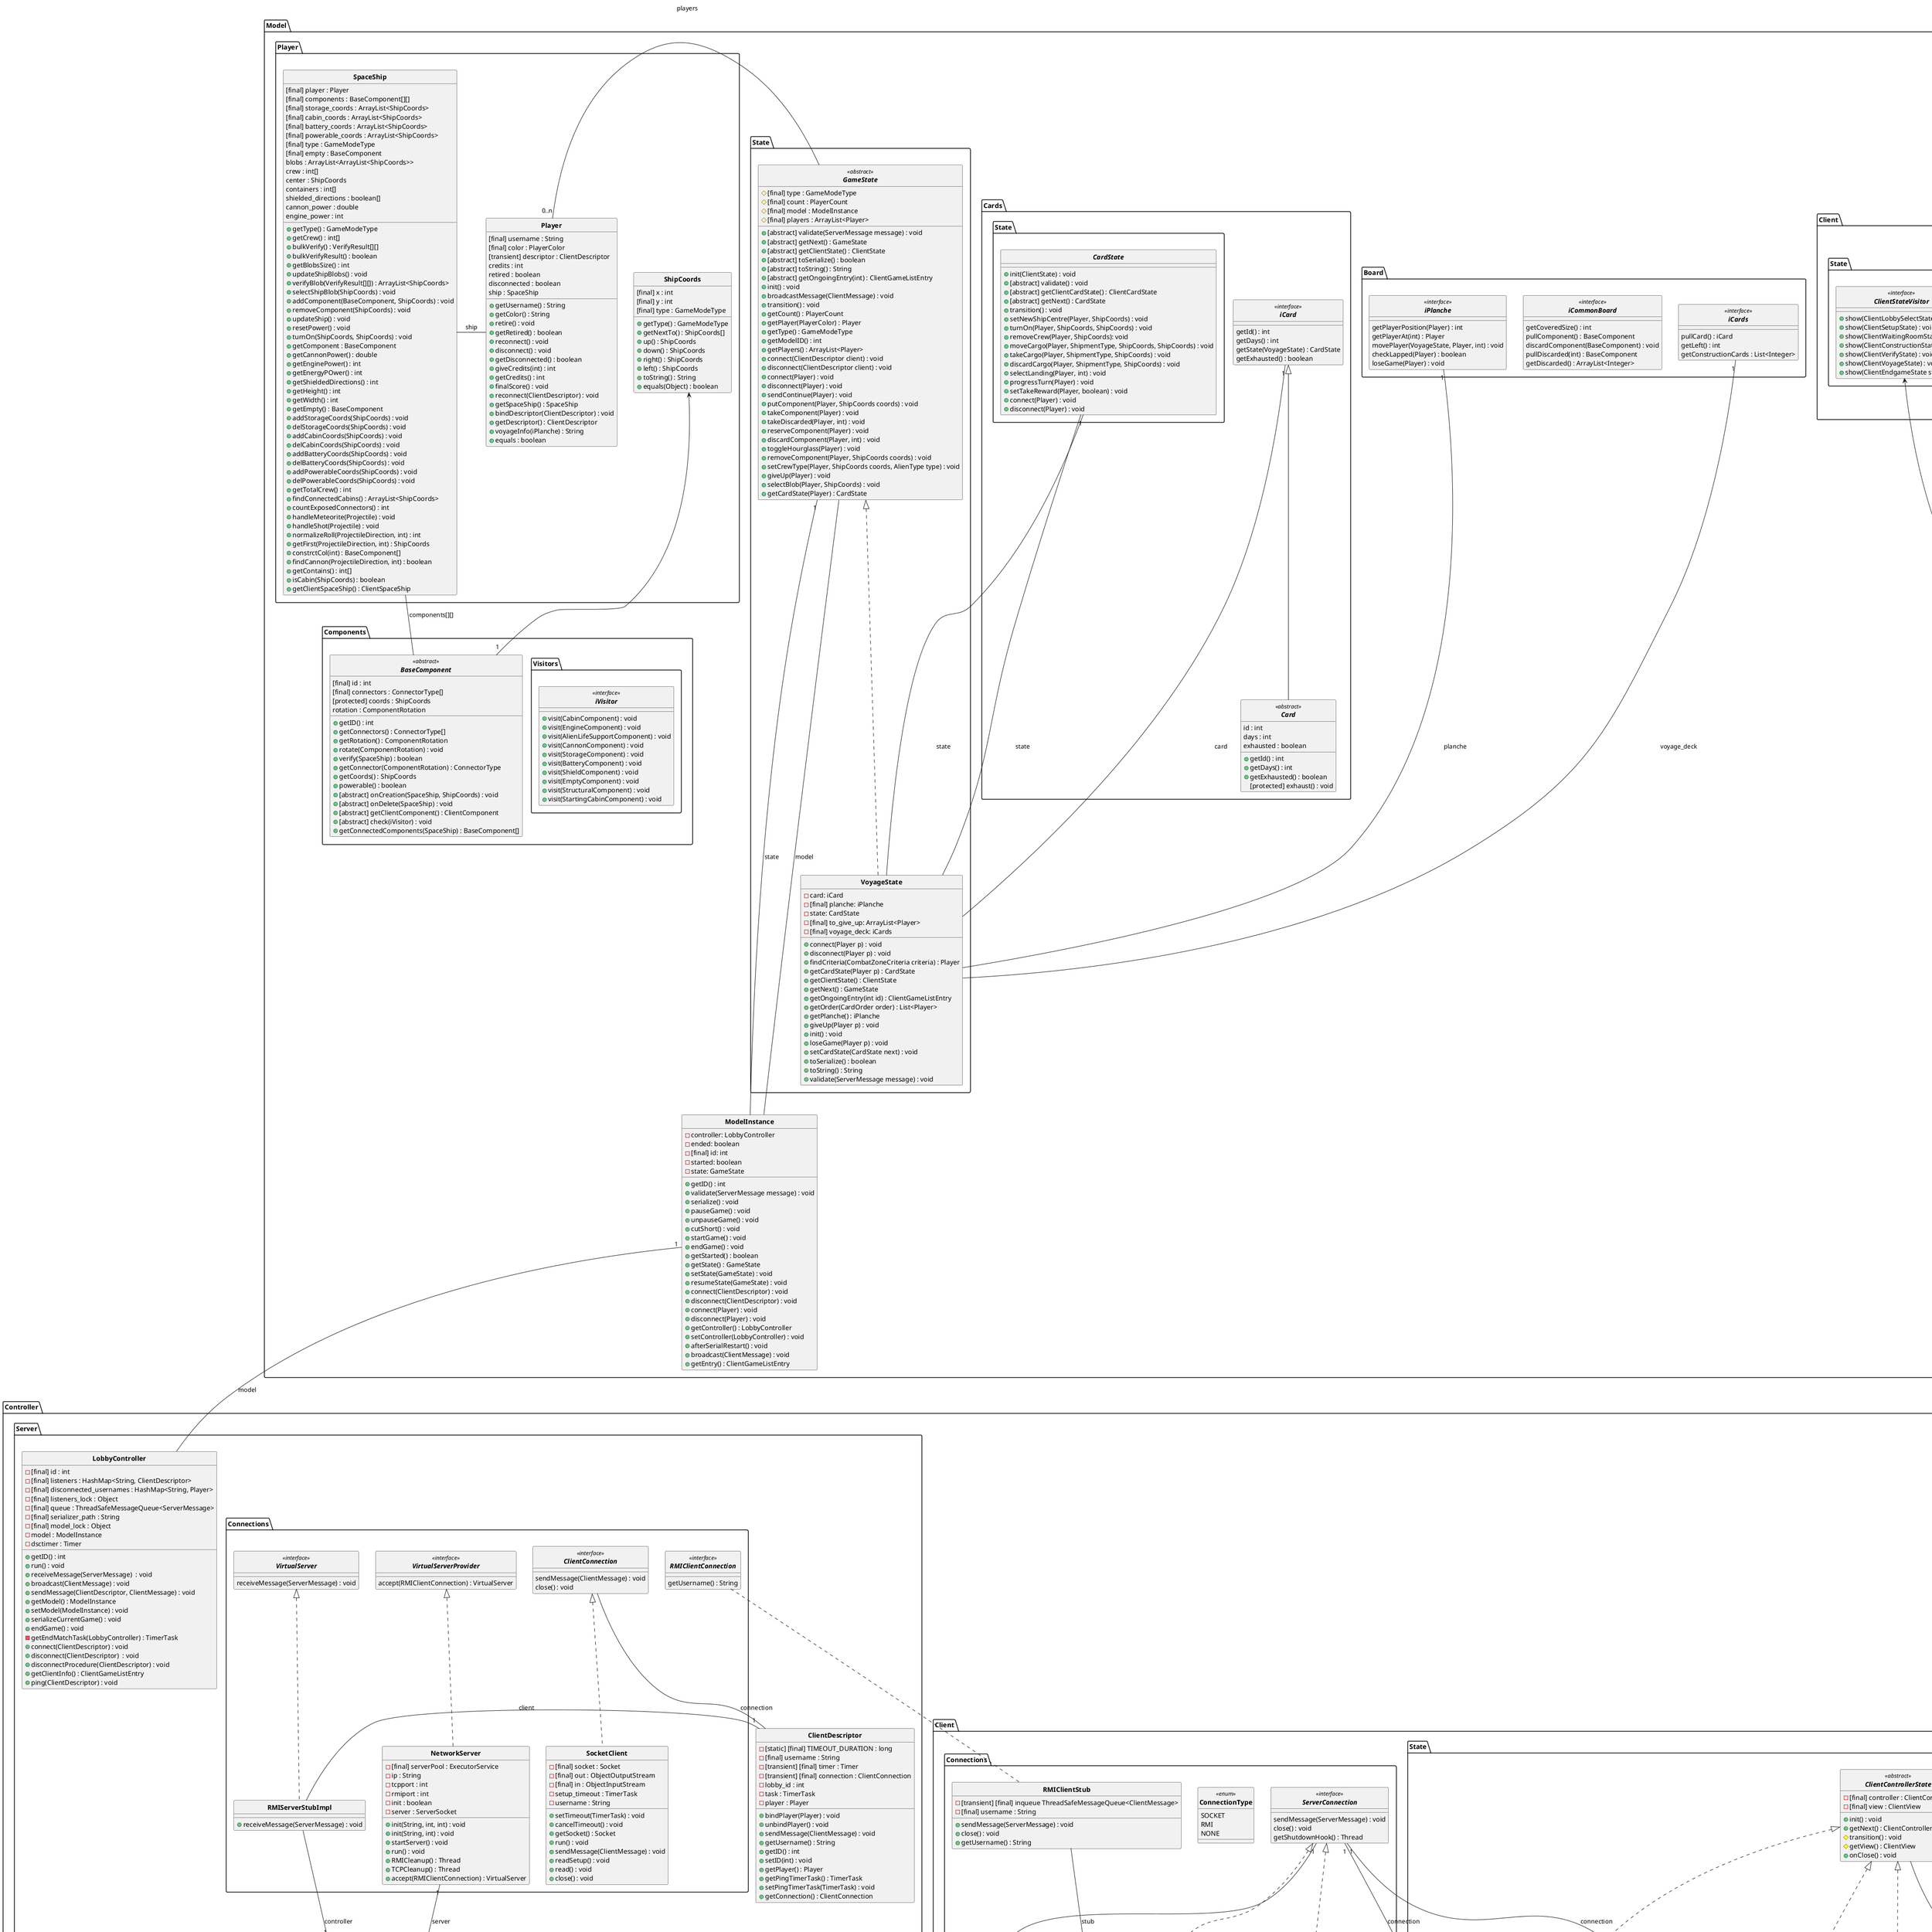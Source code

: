 @startuml uml_highlevel
hide circle
skinparam classFontStyle bold
skinparam groupInheritance 1
set separator ::
skinparam classAttributeIconSize 12

package Model {

    package Cards {

        package State {

            Model::State::VoyageState --d-- CardState:state
            abstract CardState {
                {method} + init(ClientState) : void
                {method} + [abstract] validate() : void
                {method} + [abstract] getClientCardState() : ClientCardState
                {method} + [abstract] getNext() : CardState
                {method} + transition() : void
                {method} + setNewShipCentre(Player, ShipCoords) : void
                {method} + turnOn(Player, ShipCoords, ShipCoords) : void
                {method} + removeCrew(Player, ShipCoords): void
                {method} + moveCargo(Player, ShipmentType, ShipCoords, ShipCoords) : void
                {method} + takeCargo(Player, ShipmentType, ShipCoords) : void
                {method} + discardCargo(Player, ShipmentType, ShipCoords) : void
                {method} + selectLanding(Player, int) : void
                {method} + progressTurn(Player) : void
                {method} + setTakeReward(Player, boolean) : void
                {method} + connect(Player) : void
                {method} + disconnect(Player) : void
            }

        }

        interface iCard <<interface>> {
            {method} getId() : int
            {method} getDays() : int
            {method} getState(VoyageState) : CardState
            {method} getExhausted() : boolean
        }

        iCard^--Card
        abstract Card <<abstract>> {
            {field} id : int
            {field} days : int
            {field} exhausted : boolean
            {method} + getId() : int
            {method} + getDays() : int
            {method} + getExhausted() : boolean
            {method} [protected] exhaust() : void
        }

    }

    package Board {

        interface iCards <<interface>> {
            {method} pullCard() : iCard
            {method} getLeft() : int
            {method} getConstructionCards : List<Integer>
        }

        interface iCommonBoard <<interface>> {
            {method} getCoveredSize() : int
            {method} pullComponent() : BaseComponent
            {method} discardComponent(BaseComponent) : void
            {method} pullDiscarded(int) : BaseComponent
            {method} getDiscarded() : ArrayList<Integer>
        }

        interface iPlanche <<interface>> {
            {method} getPlayerPosition(Player) : int
            {method} getPlayerAt(int) : Player
            {method} movePlayer(VoyageState, Player, int) : void
            {method} checkLapped(Player) : boolean
            {method} loseGame(Player) : void
        }

    }

    package Components {
        
        package Visitors {

            interface iVisitor <<interface>> {
                {method} + visit(CabinComponent) : void
                {method} + visit(EngineComponent) : void
                {method} + visit(AlienLifeSupportComponent) : void
                {method} + visit(CannonComponent) : void
                {method} + visit(StorageComponent) : void
                {method} + visit(BatteryComponent) : void
                {method} + visit(ShieldComponent) : void
                {method} + visit(EmptyComponent) : void
                {method} + visit(StructuralComponent) : void
                {method} + visit(StartingCabinComponent) : void
            }
        
        }

        abstract BaseComponent <<abstract>> {
            {field} [final] id : int
            {field} [final] connectors : ConnectorType[]
            {field} [protected] coords : ShipCoords
            {field} rotation : ComponentRotation
            {method} + getID() : int
            {method} + getConnectors() : ConnectorType[]
            {method} + getRotation() : ComponentRotation
            {method} + rotate(ComponentRotation) : void
            {method} + verify(SpaceShip) : boolean
            {method} + getConnector(ComponentRotation) : ConnectorType
            {method} + getCoords() : ShipCoords
            {method} + powerable() : boolean
            {method} + [abstract] onCreation(SpaceShip, ShipCoords) : void
            {method} + [abstract] onDelete(SpaceShip) : void
            {method} + [abstract] getClientComponent() : ClientComponent
            {method} + [abstract] check(iVisitor) : void
            {method} + getConnectedComponents(SpaceShip) : BaseComponent[]
        }

    }

    package Player {

        SpaceShip - Player:ship
        class Player {
            {field} [final] username : String
            {field} [final] color : PlayerColor
            {field} [transient] descriptor : ClientDescriptor
            {field} credits : int
            {field} retired : boolean
            {field} disconnected : boolean
            {field} ship : SpaceShip
            {method} + getUsername() : String
            {method} + getColor() : String
            {method} + retire() : void
            {method} + getRetired() : boolean
            {method} + reconnect() : void
            {method} + disconnect() : void
            {method} + getDisconnected() : boolean
            {method} + giveCredits(int) : int
            {method} + getCredits() : int
            {method} + finalScore() : void
            {method} + reconnect(ClientDescriptor) : void
            {method} + getSpaceShip() : SpaceShip
            {method} + bindDescriptor(ClientDescriptor) : void
            {method} + getDescriptor() : ClientDescriptor
            {method} + voyageInfo(iPlanche) : String
            {method} + equals : boolean
        }


        BaseComponent -u- SpaceShip:"components[][]"
        class SpaceShip {
            {field} [final] player : Player
            {field} [final] components : BaseComponent[][]
            {field} [final] storage_coords : ArrayList<ShipCoords>
            {field} [final] cabin_coords : ArrayList<ShipCoords>
            {field} [final] battery_coords : ArrayList<ShipCoords>
            {field} [final] powerable_coords : ArrayList<ShipCoords>
            {field} [final] type : GameModeType
            {field} [final] empty : BaseComponent
            {field} blobs : ArrayList<ArrayList<ShipCoords>>
            {field} crew : int[]
            {field} center : ShipCoords
            {field} containers : int[]
            {field} shielded_directions : boolean[]
            {field} cannon_power : double
            {field} engine_power : int
            {method} + getType() : GameModeType
            {method} + getCrew() : int[]
            {method} + bulkVerify() : VerifyResult[][]
            {method} + bulkVerifyResult() : boolean
            {method} + getBlobsSize() : int
            {method} + updateShipBlobs() : void
            {method} + verifyBlob(VerifyResult[][]) : ArrayList<ShipCoords>
            {method} + selectShipBlob(ShipCoords) : void
            {method} + addComponent(BaseComponent, ShipCoords) : void
            {method} + removeComponent(ShipCoords) : void
            {method} + updateShip() : void
            {method} + resetPower() : void
            {method} + turnOn(ShipCoords, ShipCoords) : void
            {method} + getComponent : BaseComponent
            {method} + getCannonPower() : double
            {method} + getEnginePower() : int
            {method} + getEnergyPOwer() : int
            {method} + getShieldedDirections() : int
            {method} + getHeight() : int
            {method} + getWidth() : int
            {method} + getEmpty() : BaseComponent
            {method} + addStorageCoords(ShipCoords) : void
            {method} + delStorageCoords(ShipCoords) : void
            {method} + addCabinCoords(ShipCoords) : void
            {method} + delCabinCoords(ShipCoords) : void
            {method} + addBatteryCoords(ShipCoords) : void
            {method} + delBatteryCoords(ShipCoords) : void
            {method} + addPowerableCoords(ShipCoords) : void
            {method} + delPowerableCoords(ShipCoords) : void
            {method} + getTotalCrew() : int
            {method} + findConnectedCabins() : ArrayList<ShipCoords>
            {method} + countExposedConnectors() : int
            {method} + handleMeteorite(Projectile) : void
            {method} + handleShot(Projectile) : void
            {method} + normalizeRoll(ProjectileDirection, int) : int
            {method} + getFirst(ProjectileDirection, int) : ShipCoords
            {method} + constrctCol(int) : BaseComponent[]
            {method} + findCannon(ProjectileDirection, int) : boolean
            {method} + getContains() : int[]
            {method} + isCabin(ShipCoords) : boolean
            {method} + getClientSpaceShip() : ClientSpaceShip
        }

        ShipCoords <-- "1" Model::Components::BaseComponent
        class ShipCoords{
            {field} [final] x : int
            {field} [final] y : int
            {field} [final] type : GameModeType
            {method} + getType() : GameModeType
            {method} + getNextTo() : ShipCoords[]
            {method} + up() : ShipCoords
            {method} + down() : ShipCoords
            {method} + right() : ShipCoords
            {method} + left() : ShipCoords
            {method} + toString() : String
            {method} + equals(Object) : boolean
        }

    }

    package State {
        
        Model::Player::Player "0..n" --r-- GameState:players
        Model::ModelInstance -d- GameState:model
        abstract GameState <<abstract>> {
            {field} # [final] type : GameModeType
            {field} # [final] count : PlayerCount
            {field} # [final] model : ModelInstance
            {field} # [final] players : ArrayList<Player>
            {method} + [abstract] validate(ServerMessage message) : void
            {method} + [abstract] getNext() : GameState 
            {method} + [abstract] getClientState() : ClientState
            {method} + [abstract] toSerialize() : boolean
            {method} + [abstract] toString() : String
            {method} + [abstract] getOngoingEntry(int) : ClientGameListEntry
            {method} + init() : void
            {method} + broadcastMessage(ClientMessage) : void
            {method} + transition() : void
            {method} + getCount() : PlayerCount
            {method} + getPlayer(PlayerColor) : Player
            {method} + getType() : GameModeType
            {method} + getModelID() : int
            {method} + getPlayers() : ArrayList<Player>
            {method} + connect(ClientDescriptor client) : void
            {method} + disconnect(ClientDescriptor client) : void
            {method} + connect(Player) : void
            {method} + disconnect(Player) : void
            {method} + sendContinue(Player) : void
            {method} + putComponent(Player, ShipCoords coords) : void
            {method} + takeComponent(Player) : void
            {method} + takeDiscarded(Player, int) : void
            {method} + reserveComponent(Player) : void
            {method} + discardComponent(Player, int) : void
            {method} + toggleHourglass(Player) : void
            {method} + removeComponent(Player, ShipCoords coords) : void
            {method} + setCrewType(Player, ShipCoords coords, AlienType type) : void
            {method} + giveUp(Player) : void
            {method} + selectBlob(Player, ShipCoords) : void
            {method} + getCardState(Player) : CardState
        }

        GameState ^... VoyageState
        iPlanche "1" --- VoyageState:planche
        iCards "1" --- VoyageState:voyage_deck
        iCard "1" --- VoyageState:card
        CardState "1" --- VoyageState:state
        class VoyageState {
            {field} - card: iCard
            {field} - [final] planche: iPlanche
            {field} - state: CardState
            {field} - [final] to_give_up: ArrayList<Player>
            {field} - [final] voyage_deck: iCards
            {method} + connect(Player p) : void
            {method} + disconnect(Player p) : void
            {method} + findCriteria(CombatZoneCriteria criteria) : Player
            {method} + getCardState(Player p) : CardState
            {method} + getClientState() : ClientState
            {method} + getNext() : GameState
            {method} + getOngoingEntry(int id) : ClientGameListEntry
            {method} + getOrder(CardOrder order) : List<Player>
            {method} + getPlanche() : iPlanche
            {method} + giveUp(Player p) : void
            {method} + init() : void
            {method} + loseGame(Player p) : void
            {method} + setCardState(CardState next) : void
            {method} + toSerialize() : boolean
            {method} + toString() : String
            {method} + validate(ServerMessage message) : void
        }
        
    }


    State::GameState "1" ---- ModelInstance:state 
    class ModelInstance {
        {field} - controller: LobbyController
        {field} - ended: boolean
        {field} - [final] id: int
        {field} - started: boolean
        {field} - state: GameState
        {method} + getID() : int
        {method} + validate(ServerMessage message) : void
        {method} + serialize() : void
        {method} + pauseGame() : void
        {method} + unpauseGame() : void
        {method} + cutShort() : void
        {method} + startGame() : void
        {method} + endGame() : void
        {method} + getStarted() : boolean
        {method} + getState() : GameState
        {method} + setState(GameState) : void
        {method} + resumeState(GameState) : void
        {method} + connect(ClientDescriptor) : void
        {method} + disconnect(ClientDescriptor) : void
        {method} + connect(Player) : void
        {method} + disconnect(Player) : void
        {method} + getController() : LobbyController 
        {method} + setController(LobbyController) : void 
        {method} + afterSerialRestart() : void
        {method} + broadcast(ClientMessage) : void
        {method} + getEntry() : ClientGameListEntry
    }

    package Client {
        
        package Card {
            
            interface ClientCardState <<interface>> {
                {method} showCardState(ClientCardStateVisitor) : void
            }

            interface ClientCardStateVisitor <<interface>> { 
                {method} + show(ClientAwaitConfirmCardStateDecorator) : void
                {method} + show(ClientBaseCardState) : void
                {method} + show(ClientCargoPenaltyCardStateDecorator) : void
                {method} + show(ClientCargoRewardCardStateDecorator) : void
                {method} + show(ClientCombatZoneIndexCardStateDecorator) : void
                {method} + show(ClientCreditsRewardCardStateDecorator) : void
                {method} + show(ClientCrewPenaltyCardStateDecorator) : void
                {method} + show(ClientLandingCardStateDecorator) : void
                {method} + show(ClientMeteoriteCardStateDecorator) : void
                {method} + show(ClientNewCenterCardStateDecorator) : void
                {method} + show(ClientProjectileCardStateDecorator) : void
                {method} + show(ClientEnemyCardStateDecorator) : void
            }
        
        }
        
        package Components {
            
            interface ClientComponent <<interface>> {
                {method} + showComponent(ClientComponentVisitor) : void
            }

            interface ClientComponentVisitor <<interface>> {
                {method} + show(ClientBaseComponent) : void
                {method} + show(ClientEmptyComponent) : void
                {method} + show(ClientBatteryComponentDecorator) : void
                {method} + show(ClientBrokenVerifyComponentDecorator) : void
                {method} + show(ClientCabinComponentDecorator) : void
                {method} + show(ClientCannonComponentDecorator) : void
                {method} + show(ClientEngineComponentDecorator) : void
                {method} + show(ClientLifeSupportComponentDecorator) : void
                {method} + show(ClientPoweredComponentDecorator) : void
                {method} + show(ClientShieldComponentDecorator) : void
                {method} + show(ClientShipmentsComponentDecorator) : void
            }

        }

        package State {
        

            interface ClientState <<interface>> {
                {method} + sendToView(ClientStateVisitor) : void
            }

            interface ClientStateVisitor <<interface>> {
                {method} + show(ClientLobbySelectState) : void
                {method} + show(ClientSetupState) : void
                {method} + show(ClientWaitingRoomState) : void
                {method} + show(ClientConstructionState) : void
                {method} + show(ClientVerifyState) : void
                {method} + show(ClientVoyageState) : void
                {method} + show(ClientEndgameState state) : void
            }
        }

    }

}

package Controller {

    package Client {

        package Connections {

            enum ConnectionType <<enum>> {
                SOCKET
                RMI
                NONE
            }

            interface ServerConnection <<interface>> {
                {method} sendMessage(ServerMessage) : void
                {method} close() : void
                {method} getShutdownHook() : Thread
            }

            ServerConnection ^.. SocketConnection
            class SocketConnection {
                {field} - [final] inqueue : ThreadSafeMessageQueue<ClientMessage)
                {field} - [final] socket : Socket
                {field} - [final] out : ObjectOutputStream
                {field} - [final] in : ObjectInputStream
                {method} + run() : void
                {method} + sendMessage(ServerMessage) : void
                {method} + close() : void
                {method} + getShutdownHook() : Thread
            }

            ServerConnection ^.. RMIConnection
            RMIClientStub -d- RMIConnection:stub

            class RMIConnection {
                {field} - [final] stub : RMIClientStub
                {field} - [final] server : VirtualServer
                {method} + sendMessage(ServerMessage) : void
                {method} + close() : void
                {method} + getShutdownHook() : Thread
            }

            class RMIClientStub {
                {field} - [transient] [final] inqueue ThreadSafeMessageQueue<ClientMessage>
                {field} - [final] username : String
                {method} + sendMessage(ServerMessage) : void
                {method} + close() : void
                {method} + getUsername() : String
            }

        }

        package State {
            
            Controller::Client::ClientController "1" -- ClientControllerState:controller
            ::View::ClientView --r-- ClientControllerState:view
            abstract ClientControllerState <<abstract>> {
                {field} - [final] controller : ClientController
                {field} - [final] view : ClientView
                {method} + init() : void
                {method} + getNext() : ClientControllerState
                {method} # transition() : void
                {method} # getView() : ClientView
                {method} + onClose() : void
            }

            ClientControllerState ^.. ConnectedState
            Controller::Client::Connections::ServerConnection "1" -r- ConnectedState:connection
            class ConnectedState {
                {field} - [final] connection : ServerConnection
                {field} - [final] outqueue : ThreadSafeMessageQueue<ServerMessage>
                {field} - [final] username : String
                {field} - [final] consumer_thread : Thread
                {field} - [final] sender_thread : Thread
                {field} - [final] shutdown_hook : Thread
                {field} - [final] pingtimer : Timer
                {method} + init() : void
                {method} + getNext() : ClientControllerState
                {method} + onClose() : void
                {method} + sendMessage(ServerMessage) : void
                {method} + disconnect() : void
                {method} + getView() : ClientView
                {method} + getUsername() : String
                {method} + showTextMessage(String) : void
                {method} - startPingTask() : void
                {method} - stopPingTask() : void
                {method} - getPingTask(ConnectedState) : TimerTask
                {method} - ping() : void
                {method} - getShutdownHook() : Thread
            }

            ClientControllerState ^.. ConnectingState
            Controller::Client::Connections::ServerConnection "1" -- ConnectingState:connection
            class ConnectingState {
                {field} - [final] username : String
                {field} - connection : ServerConnection
                {field} - inqueue : ThreadSafeMessageQueue<ServerMessage>
                {method} + init() : void
                {method} + getController() : ClientController
                {method} + getNext() : ClientControllerState
                {method} + connect(String, int, ConnectionType) : void
            }

            ClientControllerState ^.. TitleScreenState
            class TitleScreenState {
                {field} - username : String
                {method} + init() : void
                {method} + getNext() : ClientControllerState
                {method} + setUsername(String) : void
                {method} + exit() : void
                {method} + validateUsername(String) : boolean
            }
        
        }

        View::ClientView -r- ClientController:view
        Controller::Client::State::ClientControllerState "1" -- ClientController:state
        class ClientController {
            {field} - state : ClientControllerState
            {field} - view : ClientView
            {field} - [final] closed : boolean
            {method} + getState() : ClientControllerState
            {method} + setState(ClientControllerState) : void
            {method} + close() : void
            {method} + getClosed() : boolean
            {method} + reset() : void
        }

        Controller::Client::State::ConnectedState "1" -- ConsumerThread:state
        class ConsumerThread {
            {field} - [final] state : ConnectedState
            {field} - [final] inqueue : ThreadSafeMessageQueue<ClientMessage>
            {method} + run() : void
        }

        Controller::Client::Connections::ServerConnection "1" -- SenderThread:connection
        Controller::Client::State::ConnectedState "1" -- SenderThread:state
        class SenderThread {
            {field} - [final] connection : ServerConnection
            {field} - [final] state : ConnectedState
            {field} - [final] outqueue : ThreadSafeMessageQueue<ServerMessage>
            {method} + run() : void
        }

    }

    package Server{

        package Connections {

            interface ClientConnection <<interface>> {
                {method} sendMessage(ClientMessage) : void
                {method} close() : void
            }

            RMIClientConnection .. RMIClientStub
            interface RMIClientConnection <<interface>> {
                {method} getUsername() : String
            }

            interface VirtualServerProvider <<interface>> {
                {method} accept(RMIClientConnection) : VirtualServer
            }

            interface VirtualServer <<interface>> {
                {method} receiveMessage(ServerMessage) : void
            }

            VirtualServerProvider ^.. NetworkServer
            class NetworkServer {
                {field} - [final] serverPool : ExecutorService
                {field} - ip : String
                {field} - tcpport : int
                {field} - rmiport : int
                {field} - init : boolean
                {field} - server : ServerSocket
                {method} + init(String, int, int) : void
                {method} + init(String, int) : void
                {method} + startServer() : void
                {method} + run() : void
                {method} + RMICleanup() : Thread
                {method} + TCPCleanup() : Thread
                {method} + accept(RMIClientConnection) : VirtualServer
            }

            VirtualServer ^.. RMIServerStubImpl
            Controller::Server::MainServerController "1" -- RMIServerStubImpl:controller
            Controller::Server::ClientDescriptor "1" -- RMIServerStubImpl:client
            class RMIServerStubImpl {
                {method} + receiveMessage(ServerMessage) : void
            }

            ClientConnection ^.. SocketClient
            class SocketClient {
                {field} - [final] socket : Socket
                {field} - [final] out : ObjectOutputStream
                {field} - [final] in : ObjectInputStream
                {field} - setup_timeout : TimerTask
                {field} - username : String
                {method} + setTimeout(TimerTask) : void
                {method} + cancelTimeout() : void
                {method} + getSocket() : Socket
                {method} + run() : void
                {method} + sendMessage(ClientMessage) : void
                {method} + readSetup() : void
                {method} + read() : void
                {method} + close() : void
            }

        }


        Controller::Server::MainServerController "static" --d-- MainServerController:instance
        Controller::Server::Connections::NetworkServer "1" -- MainServerController:server
        class MainServerController <<singleton>> {
            {field} - [final] server : NetworkServer
            {field} - [final] all_listeners : HashMap<String, ClientDescriptor> 
            {field} - [final] lob_listeners : HashMap<String, ClientDescriptor> 
            {field} - [final] stp_listeners : HashMap<String, ClientDescriptor> 
            {field} - [final] disconnected : HashMap<String, Integer> 
            {field} - [final] to_setup_tcp : List<SocketClient> 
            {field} - [final] listeners_lock : Object 
            {field} - [final] queue : ThreadSafeMessageQueue<ServerMessage> 
            {field} - [final] lobbies_lock : Object 
            {field} - [final] saved_lock : Object 
            {field} - [final] lobbies : HashMap<Integer, LobbyController> 
            {field} - [final] saved : HashMap<Integer, ModelInstance>
            {field} - init : boolean
            {field} - next_id : int
            {method} + [static] getInstance() : MainServerController
            {method} + [static] reset() : void
            {method} + init(String, int, int) : void
            {method} + run() : void
            {method} + receiveMessage(ServerMessage) : void
            {method} + broadcast(ClientMessage) : void
            {method} + sendMessage(ClientDescriptor, ClientMessage) : void
            {method} + getDescriptor(String) : ClientDescriptor
            {method} + connectListener(SocketClient) : void
            {method} + setupSocketListener(SocketClient, String) : void
            {method} + connectListener(RMIClientConnection) : ClientDescriptor 
            {method} + getStub(ClientDescriptor) : VirtualServer
            {method} - validateUsername(String) : boolean 
            {method} + connect(ClientDescriptor) : void
            {method} + disconnect(ClientDescriptor) : void
            {method} + addDisconnected(String, int) : void
            {method} + removeDisconnected(String) : void
            {method} + ping(ClientDescriptor) : void
            {method} - TCPTimeoutTask(MainServerController, SocketClient) : TimerTask
            {method} - timeoutTask(MainServerController, ClientDescriptor) : TimerTask
            {method} + getNext() : int
            {method} + updateUnfinishedList() : void
            {method} + enterSetup(ClientDescriptor) : void
            {method} + leaveSetup(ClientDescriptor) : void
            {method} + openNewRoom(ClientDescriptor, GameModeType, PlayerCount) : void
            {method} + openUnfinished(ClientDescriptor, int) : void
            {method} + lobbyCloseCleanup(int) : void
            {method} + connectToLobby(ClientDescriptor, int) : void
            {method} + notifyLobbyListeners() : void
            {method} + getLobbyList() : ArrayList<ClientGameListEntry> 
            {method} + joinFromClosedLobby(ClientDescriptor) : void
        }

        Model::ModelInstance "1" -- LobbyController:model
        class LobbyController {
            {field} - [final] id : int
            {field} - [final] listeners : HashMap<String, ClientDescriptor>
            {field} - [final] disconnected_usernames : HashMap<String, Player>
            {field} - [final] listeners_lock : Object
            {field} - [final] queue : ThreadSafeMessageQueue<ServerMessage> 
            {field} - [final] serializer_path : String
            {field} - [final] model_lock : Object
            {field} - model : ModelInstance
            {field} - dsctimer : Timer
            {method} + getID() : int
            {method} + run() : void
            {method} + receiveMessage(ServerMessage)  : void
            {method} + broadcast(ClientMessage) : void
            {method} + sendMessage(ClientDescriptor, ClientMessage) : void
            {method} + getModel() : ModelInstance
            {method} + setModel(ModelInstance) : void
            {method} + serializeCurrentGame() : void
            {method} + endGame() : void
            {method} - getEndMatchTask(LobbyController) : TimerTask
            {method} + connect(ClientDescriptor) : void
            {method} + disconnect(ClientDescriptor)  : void
            {method} + disconnectProcedure(ClientDescriptor) : void
            {method} + getClientInfo() : ClientGameListEntry
            {method} + ping(ClientDescriptor) : void
        }

        ClientConnection -- ClientDescriptor:connection
        class ClientDescriptor {
            {field} - [static] [final] TIMEOUT_DURATION : long
            {field} - [final] username : String
            {field} - [transient] [final] timer : Timer
            {field} - [transient] [final] connection : ClientConnection
            {field} - lobby_id : int
            {field} - task : TimerTask
            {field} - player : Player
            {method} + bindPlayer(Player) : void
            {method} + unbindPlayer() : void
            {method} + sendMessage(ClientMessage) : void
            {method} + getUsername() : String
            {method} + getID() : int
            {method} + setID(int) : void
            {method} + getPlayer() : Player
            {method} + getPingTimerTask() : TimerTask
            {method} + setPingTimerTask(TimerTask) : void
            {method} + getConnection() : ClientConnection
        }

    }

}

package Message {

    interface Message <<interface, serializable>>

    Message ^-d- ServerMessage::ServerMessage
    package ServerMessage{
        abstract ServerMessage <<abstract>> {
            {field} # [transient] descriptor : ClientDescriptor
            {method} + getDescriptor() : ClientDescriptor
            {method} + setDescriptor(ClientDescriptor) : void
            {method} + [abstract] receive(MainServerController) : void
            {method} + receive(LobbyController) : void
            {method} + receive(ModelInstance) : void
            {method} + receive(GameState) : void
            {method} + receive(CardState) : void
        }

    }

    Message ^-- ClientMessage::ClientMessage
    package ClientMessage {

        abstract ClientMessage <<abstract>> {
            {method} + [abstract] receive(ConnectedState) : void
        }

    }
    
}

package View {

    Model::Client::State::ClientStateVisitor <--d-- ClientView
    interface ClientView <<interface>> {
        {method} + show(TitleScreenState) : void
	    {method} + show(ConnectingState) : void
	    {method} + showTextMessage(String) : void
	    {method} + setClientState(ClientState) : void
	    {method} + connect(ConnectedState) : void
	    {method} + disconnect() : void
    }

}

@enduml

'⠀⠀⠀⠀⠀⠀⠀⠀⠀⠀⢀⣤⣤⡀⠀⠀⠀⠀⠀⠀⠀⠀⠀⠀⠀⠀⠀⠀⣀⣀⡀⠀⠀⠀⠀⠀⠀⠀⠀⠀⠀⠀
'⠀⠀⠀⠀⠀⠀⠀⠀⠀⢀⣾⣿⣿⣿⡀⠀⠀⠀⠀⠀⠀⠀⠀⠀⠀⠀⠀⣼⣿⣿⣿⡄⠀⠀⠀⠀⠀⠀⠀⠀⠀⠀
'⠀⠀⠀⠀⠀⠀⠀⠀⢀⣾⣿⣿⣿⣿⣷⠀⠀⠀⠀⠀⠀⠀⠀⠀⠀⠀⣼⣿⣿⣿⣿⣿⡀⠀⠀⠀⠀⠀⠀⠀⠀⠀
'⠀⠀⠀⠀⠀⠀⠀⠀⣾⣿⣿⣿⣿⣿⣿⣧⠀⠀⠀⠀⠀⠀⠀⠀⠀⢰⣿⣿⣿⣿⣿⣿⣧⠀⠀⠀⠀⠀⠀⠀⠀⠀
'⠀⠀⠀⠀⠀⠀⠀⣼⣿⣿⣿⣿⣿⣿⣿⣿⣇⠀⠀⠀⠀⠀⠀⠀⢀⣿⣿⣿⣿⣿⣿⣿⣿⡆⠀⠀⠀⠀⠀⠀⠀⠀
'⠀⠀⠀⠀⠀⠀⢰⣿⣿⣿⣿⣿⣿⣿⣿⣿⣿⡄⠀⠀⠀⠀⠀⠀⣼⣿⣿⣿⣿⣿⣿⣿⣿⣷⠀⠀⠀⠀⠀⠀⠀⠀
'⠀⠀⠀⠀⠀⢀⣿⣿⣿⣿⣿⣿⣿⣿⣿⣿⣿⣧⠀⠀⠀⠀⠀⢰⣿⣿⣿⣿⣿⣿⣿⣿⣿⣿⡇⠀⠀⠀⠀⠀⠀⠀
'⠀⠀⠀⠀⠀⢸⣿⣿⣿⣿⣿⣿⣿⣿⣿⣿⣿⣿⡄⠀⠀⠀⢀⣾⣿⣿⣿⣿⣿⣿⣿⣿⣿⣿⣇⠀⠀⠀⠀⠀⠀⠀
'⠀⠀⠀⠀⠀⣿⣿⣿⣿⣿⣿⣿⣿⣿⣿⣿⣿⣿⣿⣿⣿⣿⣿⣿⣿⣿⣿⣿⣿⣿⣿⣿⣿⣿⣿⠀⠀⠀⠀⠀⠀⠀
'⠀⠀⠀⠀⢀⣿⣿⣿⣿⣿⣿⣿⣿⣿⣿⣿⣿⣿⣿⣿⣿⣿⣿⣿⣿⣿⣿⣿⣿⣿⣿⣿⣿⣿⣿⠀⠀⠀⠀⠀⠀⠀
'⠀⠀⠀⠀⢸⣿⣿⣿⣿⣿⣿⣿⣿⣿⣿⣿⣿⣿⣿⣿⣿⣿⣿⣿⣿⣿⣿⣿⣿⣿⣿⣿⣿⣿⣿⠀⠀⠀⠀⠀⠀⠀
'⠀⠀⠀⠀⠈⣿⣿⣿⣿⣿⣿⠟⠉⠀⠀⠀⠙⢿⣿⣿⣿⣿⣿⣿⣿⡿⠋⠀⠀⠙⢻⣿⣿⣿⣿⠀⠀⠀⠀⠀⠀⠀
'⠀⠀⠀⠀⠀⣿⣿⣿⣿⣿⠃⠀⠀⠀⠀⣠⣄⠀⢻⣿⣿⣿⣿⣿⡿⠀⣠⣄⠀⠀⠀⢻⣿⣿⣏⠀⠀⠀⠀⠀⠀⠀
'⠀⠀⠀⠀⠀⣾⣿⣿⣿⣿⠀⠀⠀⠀⠰⣿⣿⠀⢸⣿⣿⣿⣿⣿⡇⠀⣿⣿⡇⠀⠀⢸⣿⣿⣿⠀⠀⠀⠀⠀⠀⠀
'⠀⠀⠀⠀⠀⣿⣿⣿⣿⣿⣄⠀⠀⠀⠀⠙⠃⠀⣼⣿⣿⣿⣿⣿⣇⠀⠙⠛⠁⠀⠀⣼⣿⣿⣿⡇⠀⠀⠀⠀⠀⠀
'⠀⠀⠀⠀⠀⣿⣿⣿⣿⣿⣿⣷⣤⣄⣀⣠⣤⣾⣿⣿⣿⣿⣽⣿⣿⣦⣄⣀⣀⣤⣾⣿⣿⣿⣿⠃⠀⠀⢀⣀⠀⠀
'⠰⡶⠶⠶⠶⠿⣿⣿⣿⣿⣿⣿⣿⣿⣿⣿⣿⣿⣿⣿⣿⣿⣿⣿⣿⣿⣿⣿⣿⣿⣿⣿⣿⣿⡟⠛⠉⠉⠙⠛⠋⠀
'⠀⠀⢀⣀⣠⣤⣿⣿⣿⣿⣿⣿⣿⣿⣿⣿⣿⣿⣿⣿⣿⣿⣿⣿⣿⣿⣿⣿⣿⣿⣿⣿⣿⡿⠷⠶⠶⠶⢤⣤⣀⠀
'⠀⠛⠋⠉⠁⠀⣀⣴⡿⢿⣿⣿⣿⣿⣿⣿⣿⣿⣿⣿⣿⣿⣿⣿⣿⣿⣿⣿⣿⣿⣿⣿⣯⣤⣀⡀⠀⠀⠀⠀⠘⠃
'⠀⠀⢀⣤⡶⠟⠉⠁⠀⠀⠉⠛⠿⣿⣿⣿⣿⣿⣿⣿⣿⣿⣿⣿⣿⣿⣿⣿⠿⠟⠉⠀⠀⠀⠉⠙⠳⠶⣄⡀⠀⠀
'⠀⠀⠙⠁⠀⠀⠀⠀⠀⠀⠀⠀⢰⣿⣿⣿⣿⣿⣿⣿⣿⣿⣿⣿⣿⣿⡏⠀⠀⠀⠀⠀⠀⠀⠀⠀⠀⠀⠉⠁⠀⠀
'⠀⠀⠀⠀⠀⠀⠀⠀⠀⠀⠀⢠⣿⣿⣿⣿⣿⣿⣿⣿⣿⣿⣿⣿⣿⣿⣷⠀⠀⠀⠀⠀⠀⠀⠀⠀⠀⠀⠀⠀⠀⠀
'⠀⠀⠀⠀⠀⠀⠀⠀⠀⠀⢀⣾⣿⣿⣿⣿⣿⣿⣿⣿⣿⣿⣿⣿⣿⣿⣿⡀⠀⠀⠀⠀⠀⠀⠀⠀⠀⠀⠀⠀⠀⠀
'⠀⠀⠀⠀⠀⠀⠀⠀⠀⠀⣼⣿⣿⣿⣿⣿⣿⣿⣿⣿⣿⣿⣿⣿⣿⣿⣿⡇⠀⠀⠀⠀⠀⠀⠀⠀⠀⠀⠀⠀⠀⠀
'⠀⠀⠀⠀⠀⠀⠀⠀⠀⣸⣿⣿⣿⣿⣿⣿⣿⣿⣿⣿⣿⣿⣿⣿⣿⣿⣿⣷⠀⠀⠀⠀⠀⠀⠀⠀⠀⠀⠀⠀⠀⠀
'⠀⠀⠀⠀⠀⠀⠀⠀⣴⣿⣿⣿⣿⣿⣿⣿⣿⣿⣿⣿⣿⣿⣿⣿⣿⣿⣿⣿⡆⠀⠀⠀⠀⠀⠀⠀⠀⠀⠀⠀⠀⠀
'⠀⠀⠀⠀⠀⠀⠀⣴⣿⣿⣿⣿⣿⣿⣿⣿⣿⣿⣿⣿⣿⣿⣿⣿⣿⣿⣿⣿⣇⠀⠀⠀⠀⠀⠀⠀⠀⠀⠀⠀⠀⠀
'⠀⠀⠀⠀⠀⠀⣰⣿⣿⣿⣿⣿⣿⣿⣿⣿⣿⣿⣿⣿⣿⣿⣿⣿⣿⣿⣿⣿⣿⡆⠀⠀⠀⠀⠀⠀⠀⠀⠀⠀⠀⠀
'⠀⠀⠀⠀⠀⢰⣿⣿⣿⣿⣿⣿⣿⣿⣿⣿⣿⣿⣿⣿⣿⣿⣿⣿⣿⣿⣿⣿⣿⣷⠀⠀⠀⠀⠀⠀⠀⠀⠀⠀⠀⠀
'⠀⠀⠀⠀⢀⣿⣿⣿⣿⣿⣿⣿⣿⣿⣿⣿⣿⣿⣿⣿⣿⣿⣿⣿⣿⣿⣿⣿⣿⣿⡇⠀⠀⠀⠀⠀⠀⠀⠀⠀⠀⠀
'⠀⠀⠀⠀⣸⣿⣿⣿⣿⣿⣿⣿⣿⣿⣿⣿⣿⣿⣿⣿⣿⣿⣿⣿⣿⣿⣿⣿⣿⣿⣷⠀⠀⠀⠀⠀⠀⠀⠀⠀⠀⠀
